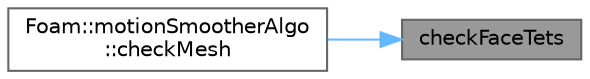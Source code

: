 digraph "checkFaceTets"
{
 // LATEX_PDF_SIZE
  bgcolor="transparent";
  edge [fontname=Helvetica,fontsize=10,labelfontname=Helvetica,labelfontsize=10];
  node [fontname=Helvetica,fontsize=10,shape=box,height=0.2,width=0.4];
  rankdir="RL";
  Node1 [id="Node000001",label="checkFaceTets",height=0.2,width=0.4,color="gray40", fillcolor="grey60", style="filled", fontcolor="black",tooltip=" "];
  Node1 -> Node2 [id="edge1_Node000001_Node000002",dir="back",color="steelblue1",style="solid",tooltip=" "];
  Node2 [id="Node000002",label="Foam::motionSmootherAlgo\l::checkMesh",height=0.2,width=0.4,color="grey40", fillcolor="white", style="filled",URL="$classFoam_1_1motionSmootherAlgo.html#aca398f0907413c501b569d0a4b86b86d",tooltip=" "];
}
